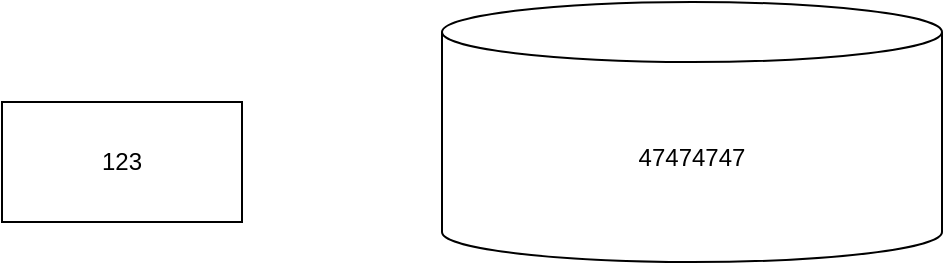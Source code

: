 <mxfile version="24.2.1" type="github">
  <diagram name="Page-1" id="jR_Obf8Yfb9dI1PRjYhz">
    <mxGraphModel dx="1434" dy="782" grid="1" gridSize="10" guides="1" tooltips="1" connect="1" arrows="1" fold="1" page="1" pageScale="1" pageWidth="850" pageHeight="1100" math="0" shadow="0">
      <root>
        <mxCell id="0" />
        <mxCell id="1" parent="0" />
        <mxCell id="kYayGM779JBjECswSziX-1" value="123" style="rounded=0;whiteSpace=wrap;html=1;" vertex="1" parent="1">
          <mxGeometry x="230" y="280" width="120" height="60" as="geometry" />
        </mxCell>
        <mxCell id="kYayGM779JBjECswSziX-2" value="47474747" style="shape=cylinder3;whiteSpace=wrap;html=1;boundedLbl=1;backgroundOutline=1;size=15;" vertex="1" parent="1">
          <mxGeometry x="450" y="230" width="250" height="130" as="geometry" />
        </mxCell>
      </root>
    </mxGraphModel>
  </diagram>
</mxfile>
